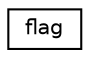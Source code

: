 digraph "Graphical Class Hierarchy"
{
  edge [fontname="Helvetica",fontsize="10",labelfontname="Helvetica",labelfontsize="10"];
  node [fontname="Helvetica",fontsize="10",shape=record];
  rankdir="LR";
  Node0 [label="flag",height=0.2,width=0.4,color="black", fillcolor="white", style="filled",URL="$d8/d06/classflag.html"];
}
